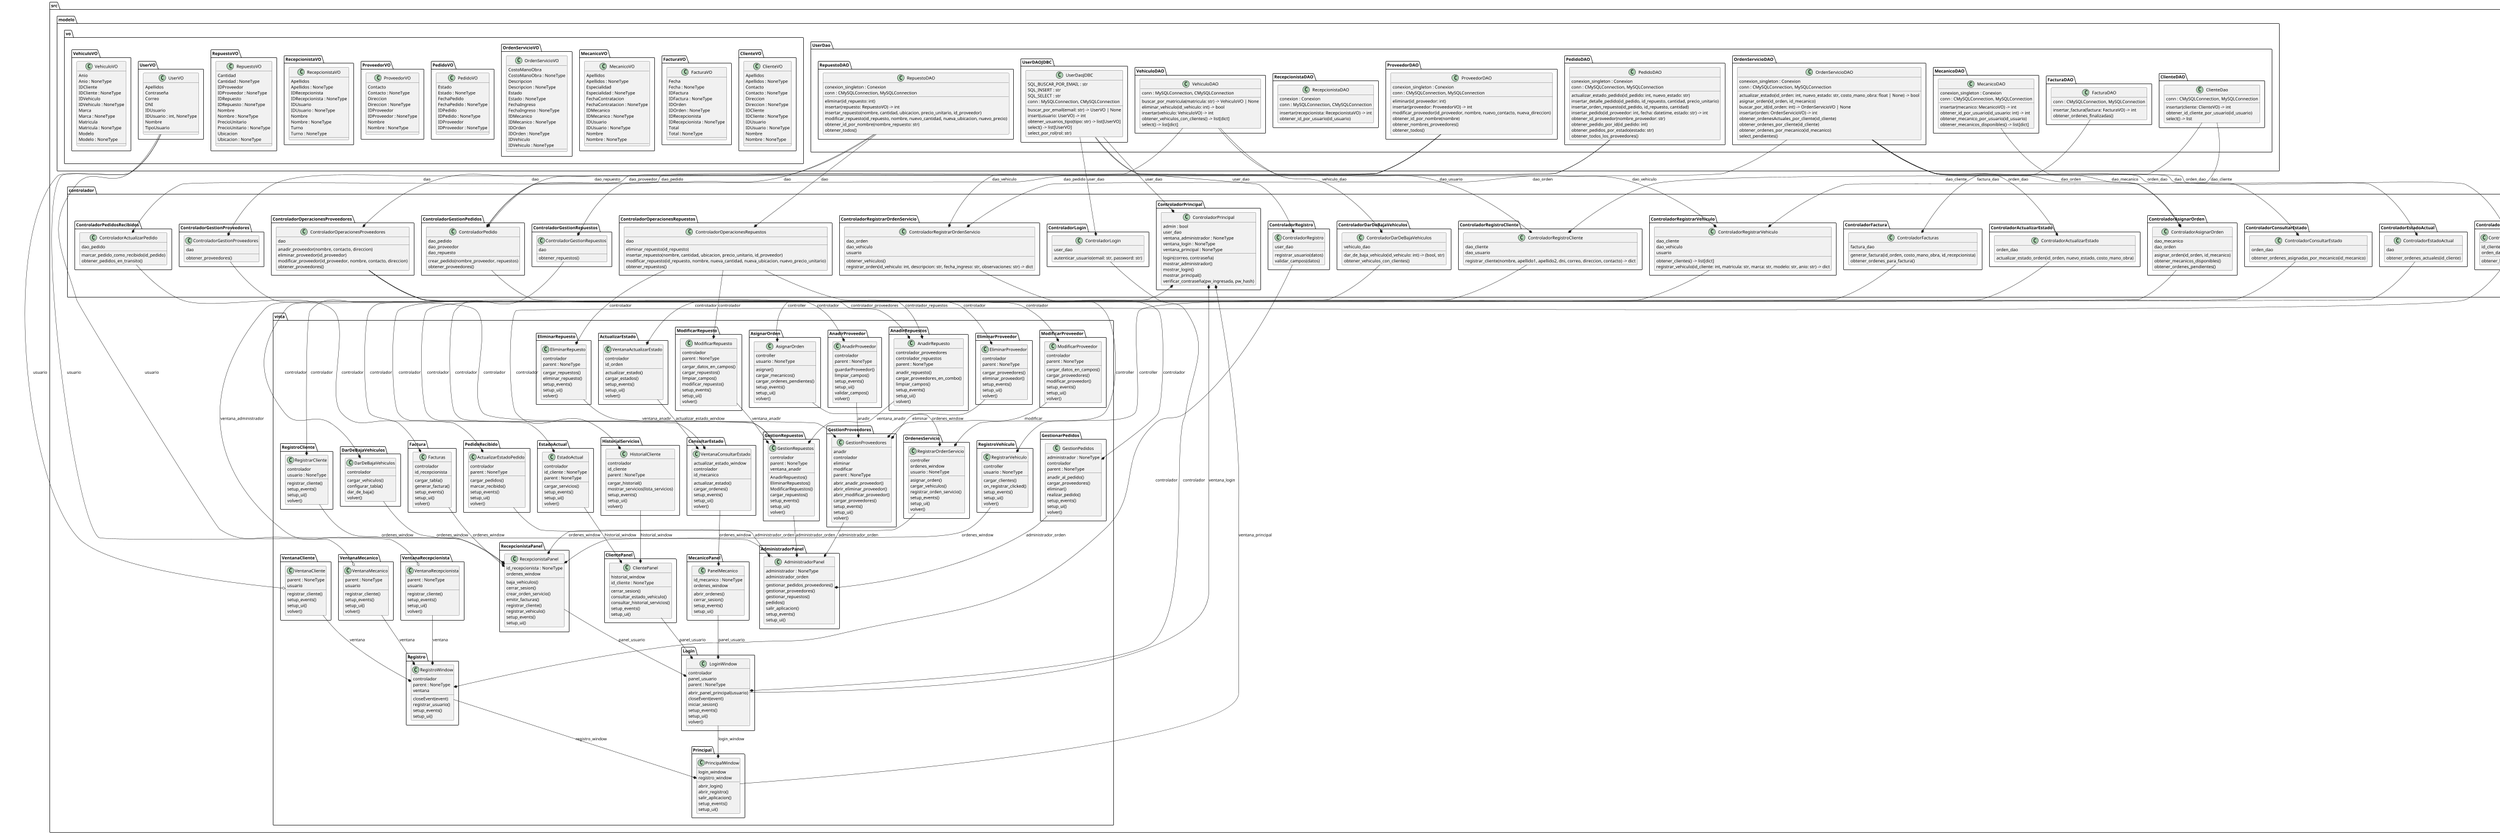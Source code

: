 @startuml classes_Taller-Mecanico
scale 0.5 
skinparam nodesep 10  
skinparam ranksep 20 
class "ActualizarEstadoPedido" as src.vista.PedidoRecibido.ActualizarEstadoPedido {
  controlador
  parent : NoneType
  cargar_pedidos()
  marcar_recibido()
  setup_events()
  setup_ui()
  volver()
}
class "AdministradorPanel" as src.vista.AdministradorPanel.AdministradorPanel {
  administrador : NoneType
  administrador_orden
  gestionar_pedidos_proveedores()
  gestionar_proveedores()
  gestionar_repuestos()
  pedidos()
  salir_aplicacion()
  setup_events()
  setup_ui()
}
class "AnadirProveedor" as src.vista.AnadirProveedor.AnadirProveedor {
  controlador
  parent : NoneType
  guardarProveedor()
  limpiar_campos()
  setup_events()
  setup_ui()
  validar_campos()
  volver()
}
class "AnadirRepuesto" as src.vista.AnadirRepuestos.AnadirRepuesto {
  controlador_proveedores
  controlador_repuestos
  parent : NoneType
  anadir_repuesto()
  cargar_proveedores_en_combo()
  limpiar_campos()
  setup_events()
  setup_ui()
  volver()
}
class "AsignarOrden" as src.vista.AsignarOrden.AsignarOrden {
  controller
  usuario : NoneType
  asignar()
  cargar_mecanicos()
  cargar_ordenes_pendientes()
  setup_events()
  setup_ui()
  volver()
}
class "ClienteDao" as src.modelo.UserDao.ClienteDAO.ClienteDao {
  conn : CMySQLConnection, MySQLConnection
  insertar(cliente: ClienteVO) -> int
  obtener_id_cliente_por_usuario(id_usuario)
  select() -> list
}
class "ClientePanel" as src.vista.ClientePanel.ClientePanel {
  historial_window
  id_cliente : NoneType
  cerrar_sesion()
  consultar_estado_vehiculo()
  consultar_historial_servicios()
  setup_events()
  setup_ui()
}
class "ClienteVO" as src.modelo.vo.ClienteVO.ClienteVO {
  Apellidos
  Apellidos : NoneType
  Contacto
  Contacto : NoneType
  Direccion
  Direccion : NoneType
  IDCliente
  IDCliente : NoneType
  IDUsuario
  IDUsuario : NoneType
  Nombre
  Nombre : NoneType
}
class "ControladorActualizarEstado" as src.controlador.ControladorActualizarEstado.ControladorActualizarEstado {
  orden_dao
  actualizar_estado_orden(id_orden, nuevo_estado, costo_mano_obra)
}
class "ControladorActualizarPedido" as src.controlador.ControladorPedidosRecibidos.ControladorActualizarPedido {
  dao_pedido
  marcar_pedido_como_recibido(id_pedido)
  obtener_pedidos_en_transito()
}
class "ControladorAsignarOrden" as src.controlador.ControladorAsignarOrden.ControladorAsignarOrden {
  dao_mecanico
  dao_orden
  asignar_orden(id_orden, id_mecanico)
  obtener_mecanicos_disponibles()
  obtener_ordenes_pendientes()
}
class "ControladorConsultarEstado" as src.controlador.ControladorConsultarEstado.ControladorConsultarEstado {
  orden_dao
  obtener_ordenes_asignadas_por_mecanico(id_mecanico)
}
class "ControladorDarDeBajaVehiculos" as src.controlador.ControladorDarDeBajaVehiculos.ControladorDarDeBajaVehiculos {
  vehiculo_dao
  dar_de_baja_vehiculo(id_vehiculo: int) -> (bool, str)
  obtener_vehiculos_con_clientes()
}
class "ControladorEstadoActual" as src.controlador.ControladorEstadoActual.ControladorEstadoActual {
  dao
  obtener_ordenes_actuales(id_cliente)
}
class "ControladorFacturas" as src.controlador.ControladorFactura.ControladorFacturas {
  factura_dao
  generar_factura(id_orden, costo_mano_obra, id_recepcionista)
  obtener_ordenes_para_factura()
}
class "ControladorGestionProveedores" as src.controlador.ControladorGestionProveedores.ControladorGestionProveedores {
  dao
  obtener_proveedores()
}
class "ControladorGestionRepuestos" as src.controlador.ControladorGestionRepuestos.ControladorGestionRepuestos {
  dao
  obtener_repuestos()
}
class "ControladorHistorialServicios" as src.controlador.ControladorHistorialServicios.ControladorHistorialServicios {
  id_cliente
  orden_dao
  obtener_historial()
}
class "ControladorLogin" as src.controlador.ControladorLogin.ControladorLogin {
  user_dao
  autenticar_usuario(email: str, password: str)
}
class "ControladorOperacionesProveedores" as src.controlador.ControladorOperacionesProveedores.ControladorOperacionesProveedores {
  dao
  anadir_proveedor(nombre, contacto, direccion)
  eliminar_proveedor(id_proveedor)
  modificar_proveedor(id_proveedor, nombre, contacto, direccion)
  obtener_proveedores()
}
class "ControladorOperacionesRepuestos" as src.controlador.ControladorOperacionesRepuestos.ControladorOperacionesRepuestos {
  dao
  eliminar_repuesto(id_repuesto)
  insertar_repuesto(nombre, cantidad, ubicacion, precio_unitario, id_proveedor)
  modificar_repuesto(id_repuesto, nombre, nueva_cantidad, nueva_ubicacion, nuevo_precio_unitario)
  obtener_repuestos()
}
class "ControladorPedido" as src.controlador.ControladorGestionPedidos.ControladorPedido {
  dao_pedido
  dao_proveedor
  dao_repuesto
  crear_pedido(nombre_proveedor, repuestos)
  obtener_proveedores()
}
class "ControladorPrincipal" as src.controlador.ControladorPrincipal.ControladorPrincipal {
  admin : bool
  user_dao
  ventana_administrador : NoneType
  ventana_login : NoneType
  ventana_principal : NoneType
  login(correo, contraseña)
  mostrar_administrador()
  mostrar_login()
  mostrar_principal()
  verificar_contraseña(pw_ingresada, pw_hash)
}
class "ControladorRegistrarOrdenServicio" as src.controlador.ControladorRegistrarOrdenServicio.ControladorRegistrarOrdenServicio {
  dao_orden
  dao_vehiculo
  usuario
  obtener_vehiculos()
  registrar_orden(id_vehiculo: int, descripcion: str, fecha_ingreso: str, observaciones: str) -> dict
}
class "ControladorRegistrarVehiculo" as src.controlador.ControladorRegistrarVehiculo.ControladorRegistrarVehiculo {
  dao_cliente
  dao_vehiculo
  usuario
  obtener_clientes() -> list[dict]
  registrar_vehiculo(id_cliente: int, matricula: str, marca: str, modelo: str, anio: str) -> dict
}
class "ControladorRegistro" as src.controlador.ControladorRegistro.ControladorRegistro {
  user_dao
  registrar_usuario(datos)
  validar_campos(datos)
}
class "ControladorRegistroCliente" as src.controlador.ControladorRegistroCliente.ControladorRegistroCliente {
  dao_cliente
  dao_usuario
  registrar_cliente(nombre, apellido1, apellido2, dni, correo, direccion, contacto) -> dict
}
class "DarDeBajaVehiculos" as src.vista.DarDeBajaVehiculos.DarDeBajaVehiculos {
  controlador
  cargar_vehiculos()
  configurar_tabla()
  dar_de_baja()
  volver()
}
class "EliminarProveedor" as src.vista.EliminarProveedor.EliminarProveedor {
  controlador
  parent : NoneType
  cargar_proveedores()
  eliminar_proveedor()
  setup_events()
  setup_ui()
  volver()
}
class "EliminarRepuesto" as src.vista.EliminarRepuesto.EliminarRepuesto {
  controlador
  parent : NoneType
  cargar_repuestos()
  eliminar_repuesto()
  setup_events()
  setup_ui()
  volver()
}
class "EstadoActual" as src.vista.EstadoActual.EstadoActual {
  controlador
  id_cliente : NoneType
  parent : NoneType
  cargar_servicios()
  setup_events()
  setup_ui()
  volver()
}
class "FacturaDAO" as src.modelo.UserDao.FacturaDAO.FacturaDAO {
  conn : CMySQLConnection, MySQLConnection
  insertar_factura(factura: FacturaVO) -> int
  obtener_ordenes_finalizadas()
}
class "FacturaVO" as src.modelo.vo.FacturaVO.FacturaVO {
  Fecha
  Fecha : NoneType
  IDFactura
  IDFactura : NoneType
  IDOrden
  IDOrden : NoneType
  IDRecepcionista
  IDRecepcionista : NoneType
  Total
  Total : NoneType
}
class "Facturas" as src.vista.Factura.Facturas {
  controlador
  id_recepcionista
  cargar_tabla()
  generar_factura()
  setup_events()
  setup_ui()
  volver()
}
class "GestionPedidos" as src.vista.GestionarPedidos.GestionPedidos {
  administrador : NoneType
  controlador
  parent : NoneType
  anadir_al_pedido()
  cargar_proveedores()
  eliminar()
  realizar_pedido()
  setup_events()
  setup_ui()
  volver()
}
class "GestionProveedores" as src.vista.GestionProveedores.GestionProveedores {
  anadir
  controlador
  eliminar
  modificar
  parent : NoneType
  abrir_anadir_proveedor()
  abrir_eliminar_proveedor()
  abrir_modificar_proveedor()
  cargar_proveedores()
  setup_events()
  setup_ui()
  volver()
}
class "GestionRepuestos" as src.vista.GestionRepuestos.GestionRepuestos {
  controlador
  parent : NoneType
  ventana_anadir
  AnadirRepuestos()
  EliminarRepuestos()
  ModificarRepuestos()
  cargar_repuestos()
  setup_events()
  setup_ui()
  volver()
}
class "HistorialCliente" as src.vista.HistorialServicios.HistorialCliente {
  controlador
  id_cliente
  parent : NoneType
  cargar_historial()
  mostrar_servicios(lista_servicios)
  setup_events()
  setup_ui()
  volver()
}
class "LoginWindow" as src.vista.Login.LoginWindow {
  controlador
  panel_usuario
  parent : NoneType
  abrir_panel_principal(usuario)
  closeEvent(event)
  iniciar_sesion()
  setup_events()
  setup_ui()
  volver()
}
class "MecanicoDAO" as src.modelo.UserDao.MecanicoDAO.MecanicoDAO {
  conexion_singleton : Conexion
  conn : CMySQLConnection, MySQLConnection
  insertar(mecanico: MecanicoVO) -> int
  obtener_id_por_usuario(id_usuario: int) -> int
  obtener_mecanico_por_usuario(id_usuario)
  obtener_mecanicos_disponibles() -> list[dict]
}
class "MecanicoVO" as src.modelo.vo.MecanicoVO.MecanicoVO {
  Apellidos
  Apellidos : NoneType
  Especialidad
  Especialidad : NoneType
  FechaContratacion
  FechaContratacion : NoneType
  IDMecanico
  IDMecanico : NoneType
  IDUsuario
  IDUsuario : NoneType
  Nombre
  Nombre : NoneType
}
class "ModificarProveedor" as src.vista.ModificarProveedor.ModificarProveedor {
  controlador
  parent : NoneType
  cargar_datos_en_campos()
  cargar_proveedores()
  modificar_proveedor()
  setup_events()
  setup_ui()
  volver()
}
class "ModificarRepuesto" as src.vista.ModificarRepuesto.ModificarRepuesto {
  controlador
  parent : NoneType
  cargar_datos_en_campos()
  cargar_repuestos()
  limpiar_campos()
  modificar_repuesto()
  setup_events()
  setup_ui()
  volver()
}
class "OrdenServicioDAO" as src.modelo.UserDao.OrdenServicioDAO.OrdenServicioDAO {
  conexion_singleton : Conexion
  conn : CMySQLConnection, MySQLConnection
  actualizar_estado(id_orden: int, nuevo_estado: str, costo_mano_obra: float | None) -> bool
  asignar_orden(id_orden, id_mecanico)
  buscar_por_id(id_orden: int) -> OrdenServicioVO | None
  insertar(orden: OrdenServicioVO) -> int
  obtener_ordenesActuales_por_cliente(id_cliente)
  obtener_ordenes_por_cliente(id_cliente)
  obtener_ordenes_por_mecanico(id_mecanico)
  select_pendientes()
}
class "OrdenServicioVO" as src.modelo.vo.OrdenServicioVO.OrdenServicioVO {
  CostoManoObra
  CostoManoObra : NoneType
  Descripcion
  Descripcion : NoneType
  Estado
  Estado : NoneType
  FechaIngreso
  FechaIngreso : NoneType
  IDMecanico
  IDMecanico : NoneType
  IDOrden
  IDOrden : NoneType
  IDVehiculo
  IDVehiculo : NoneType
}
class "PanelMecanico" as src.vista.MecanicoPanel.PanelMecanico {
  id_mecanico : NoneType
  ordenes_window
  abrir_ordenes()
  cerrar_sesion()
  setup_events()
  setup_ui()
}
class "PedidoDAO" as src.modelo.UserDao.PedidoDAO.PedidoDAO {
  conexion_singleton : Conexion
  conn : CMySQLConnection, MySQLConnection
  actualizar_estado_pedido(id_pedido: int, nuevo_estado: str)
  insertar_detalle_pedido(id_pedido, id_repuesto, cantidad, precio_unitario)
  insertar_orden_repuesto(id_pedido, id_repuesto, cantidad)
  insertar_pedido(id_proveedor: int, fecha: datetime, estado: str) -> int
  obtener_id_proveedor(nombre_proveedor: str)
  obtener_pedido_por_id(id_pedido: int)
  obtener_pedidos_por_estado(estado: str)
  obtener_todos_los_proveedores()
}
class "PedidoVO" as src.modelo.vo.PedidoVO.PedidoVO {
  Estado
  Estado : NoneType
  FechaPedido
  FechaPedido : NoneType
  IDPedido
  IDPedido : NoneType
  IDProveedor
  IDProveedor : NoneType
}
class "PrincipalWindow" as src.vista.Principal.PrincipalWindow {
  login_window
  registro_window
  abrir_login()
  abrir_registro()
  salir_aplicacion()
  setup_events()
  setup_ui()
}
class "ProveedorDAO" as src.modelo.UserDao.ProveedorDAO.ProveedorDAO {
  conexion_singleton : Conexion
  conn : CMySQLConnection, MySQLConnection
  eliminar(id_proveedor: int)
  insertar(proveedor: ProveedorVO) -> int
  modificar_proveedor(id_proveedor, nombre, nuevo_contacto, nueva_direccion)
  obtener_id_por_nombre(nombre)
  obtener_nombres_proveedores()
  obtener_todos()
}
class "ProveedorVO" as src.modelo.vo.ProveedorVO.ProveedorVO {
  Contacto
  Contacto : NoneType
  Direccion
  Direccion : NoneType
  IDProveedor
  IDProveedor : NoneType
  Nombre
  Nombre : NoneType
}
class "RecepcionistaDAO" as src.modelo.UserDao.RecepcionistaDAO.RecepcionistaDAO {
  conexion : Conexion
  conn : MySQLConnection, CMySQLConnection
  insertar(recepcionista: RecepcionistaVO) -> int
  obtener_id_por_usuario(id_usuario)
}
class "RecepcionistaPanel" as src.vista.RecepcionistaPanel.RecepcionistaPanel {
  id_recepcionista : NoneType
  ordenes_window
  baja_vehiculos()
  cerrar_sesion()
  crear_orden_servicio()
  emitir_facturas()
  registrar_cliente()
  registrar_vehiculo()
  setup_events()
  setup_ui()
}
class "RecepcionistaVO" as src.modelo.vo.RecepcionistaVO.RecepcionistaVO {
  Apellidos
  Apellidos : NoneType
  IDRecepcionista
  IDRecepcionista : NoneType
  IDUsuario
  IDUsuario : NoneType
  Nombre
  Nombre : NoneType
  Turno
  Turno : NoneType
}
class "RegistrarCliente" as src.vista.RegistroCliente.RegistrarCliente {
  controlador
  usuario : NoneType
  registrar_cliente()
  setup_events()
  setup_ui()
  volver()
}
class "RegistrarOrdenServicio" as src.vista.OrdenesServicio.RegistrarOrdenServicio {
  controller
  ordenes_window
  usuario : NoneType
  asignar_orden()
  cargar_vehiculos()
  registrar_orden_servicio()
  setup_events()
  setup_ui()
  volver()
}
class "RegistrarVehiculo" as src.vista.RegistroVehículo.RegistrarVehiculo {
  controller
  usuario : NoneType
  cargar_clientes()
  on_registrar_clicked()
  setup_events()
  setup_ui()
  volver()
}
class "RegistroWindow" as src.vista.Registro.RegistroWindow {
  controlador
  parent : NoneType
  ventana
  closeEvent(event)
  registrar_usuario()
  setup_events()
  setup_ui()
}
class "RepuestoDAO" as src.modelo.UserDao.RepuestoDAO.RepuestoDAO {
  conexion_singleton : Conexion
  conn : CMySQLConnection, MySQLConnection
  eliminar(id_repuesto: int)
  insertar(repuesto: RepuestoVO) -> int
  insertar_repuesto(nombre, cantidad, ubicacion, precio_unitario, id_proveedor)
  modificar_repuesto(id_repuesto, nombre, nuevo_cantidad, nueva_ubicacion, nuevo_precio)
  obtener_id_por_nombre(nombre_repuesto: str)
  obtener_todos()
}
class "RepuestoVO" as src.modelo.vo.RepuestoVO.RepuestoVO {
  Cantidad
  Cantidad : NoneType
  IDProveedor
  IDProveedor : NoneType
  IDRepuesto
  IDRepuesto : NoneType
  Nombre
  Nombre : NoneType
  PrecioUnitario
  PrecioUnitario : NoneType
  Ubicacion
  Ubicacion : NoneType
}
class "UserDaoJDBC" as src.modelo.UserDao.UserDAOJDBC.UserDaoJDBC {
  SQL_BUSCAR_POR_EMAIL : str
  SQL_INSERT : str
  SQL_SELECT : str
  conn : MySQLConnection, CMySQLConnection
  buscar_por_email(email: str) -> UserVO | None
  insert(usuario: UserVO) -> int
  obtener_usuarios_tipo(tipo: str) -> list[UserVO]
  select() -> list[UserVO]
  select_por_rol(rol: str)
}
class "UserVO" as src.modelo.vo.UserVO.UserVO {
  Apellidos
  Contraseña
  Correo
  DNI
  IDUsuario
  IDUsuario : int, NoneType
  Nombre
  TipoUsuario
}
class "VehiculoDAO" as src.modelo.UserDao.VehiculoDAO.VehiculoDAO {
  conn : MySQLConnection, CMySQLConnection
  buscar_por_matricula(matricula: str) -> VehiculoVO | None
  eliminar_vehiculo(id_vehiculo: int) -> bool
  insertar(vehiculo: VehiculoVO) -> int
  obtener_vehiculos_con_clientes() -> list[dict]
  select() -> list[dict]
}
class "VehiculoVO" as src.modelo.vo.VehiculoVO.VehiculoVO {
  Anio
  Anio : NoneType
  IDCliente
  IDCliente : NoneType
  IDVehiculo
  IDVehiculo : NoneType
  Marca
  Marca : NoneType
  Matricula
  Matricula : NoneType
  Modelo
  Modelo : NoneType
}
class "VentanaActualizarEstado" as src.vista.ActualizarEstado.VentanaActualizarEstado {
  controlador
  id_orden
  actualizar_estado()
  cargar_estados()
  setup_events()
  setup_ui()
  volver()
}
class "VentanaCliente" as src.vista.VentanaCliente.VentanaCliente {
  parent : NoneType
  usuario
  registrar_cliente()
  setup_events()
  setup_ui()
  volver()
}
class "VentanaConsultarEstado" as src.vista.ConsultarEstado.VentanaConsultarEstado {
  actualizar_estado_window
  controlador
  id_mecanico
  actualizar_estado()
  cargar_ordenes()
  setup_events()
  setup_ui()
  volver()
}
class "VentanaMecanico" as src.vista.VentanaMecanico.VentanaMecanico {
  parent : NoneType
  usuario
  registrar_cliente()
  setup_events()
  setup_ui()
  volver()
}
class "VentanaRecepcionista" as src.vista.VentanaRecepcionista.VentanaRecepcionista {
  parent : NoneType
  usuario
  registrar_cliente()
  setup_events()
  setup_ui()
  volver()
}
src.controlador.ControladorActualizarEstado.ControladorActualizarEstado --* src.vista.ActualizarEstado.VentanaActualizarEstado : controlador
src.controlador.ControladorAsignarOrden.ControladorAsignarOrden --* src.vista.AsignarOrden.AsignarOrden : controller
src.controlador.ControladorConsultarEstado.ControladorConsultarEstado --* src.vista.ConsultarEstado.VentanaConsultarEstado : controlador
src.controlador.ControladorDarDeBajaVehiculos.ControladorDarDeBajaVehiculos --* src.vista.DarDeBajaVehiculos.DarDeBajaVehiculos : controlador
src.controlador.ControladorEstadoActual.ControladorEstadoActual --* src.vista.EstadoActual.EstadoActual : controlador
src.controlador.ControladorFactura.ControladorFacturas --* src.vista.Factura.Facturas : controlador
src.controlador.ControladorGestionPedidos.ControladorPedido --* src.vista.GestionarPedidos.GestionPedidos : controlador
src.controlador.ControladorGestionProveedores.ControladorGestionProveedores --* src.vista.GestionProveedores.GestionProveedores : controlador
src.controlador.ControladorGestionRepuestos.ControladorGestionRepuestos --* src.vista.GestionRepuestos.GestionRepuestos : controlador
src.controlador.ControladorHistorialServicios.ControladorHistorialServicios --* src.vista.HistorialServicios.HistorialCliente : controlador
src.controlador.ControladorLogin.ControladorLogin --* src.vista.Login.LoginWindow : controlador
src.controlador.ControladorOperacionesProveedores.ControladorOperacionesProveedores --* src.vista.AnadirProveedor.AnadirProveedor : controlador
src.controlador.ControladorOperacionesProveedores.ControladorOperacionesProveedores --* src.vista.AnadirRepuestos.AnadirRepuesto : controlador_proveedores
src.controlador.ControladorOperacionesProveedores.ControladorOperacionesProveedores --* src.vista.EliminarProveedor.EliminarProveedor : controlador
src.controlador.ControladorOperacionesProveedores.ControladorOperacionesProveedores --* src.vista.ModificarProveedor.ModificarProveedor : controlador
src.controlador.ControladorOperacionesRepuestos.ControladorOperacionesRepuestos --* src.vista.AnadirRepuestos.AnadirRepuesto : controlador_repuestos
src.controlador.ControladorOperacionesRepuestos.ControladorOperacionesRepuestos --* src.vista.EliminarRepuesto.EliminarRepuesto : controlador
src.controlador.ControladorOperacionesRepuestos.ControladorOperacionesRepuestos --* src.vista.ModificarRepuesto.ModificarRepuesto : controlador
src.controlador.ControladorPedidosRecibidos.ControladorActualizarPedido --* src.vista.PedidoRecibido.ActualizarEstadoPedido : controlador
src.controlador.ControladorRegistrarOrdenServicio.ControladorRegistrarOrdenServicio --* src.vista.OrdenesServicio.RegistrarOrdenServicio : controller
src.controlador.ControladorRegistrarVehiculo.ControladorRegistrarVehiculo --* src.vista.RegistroVehículo.RegistrarVehiculo : controller
src.controlador.ControladorRegistro.ControladorRegistro --* src.vista.Registro.RegistroWindow : controlador
src.controlador.ControladorRegistroCliente.ControladorRegistroCliente --* src.vista.RegistroCliente.RegistrarCliente : controlador
src.modelo.UserDao.ClienteDAO.ClienteDao --* src.controlador.ControladorRegistrarVehiculo.ControladorRegistrarVehiculo : dao_cliente
src.modelo.UserDao.ClienteDAO.ClienteDao --* src.controlador.ControladorRegistroCliente.ControladorRegistroCliente : dao_cliente
src.modelo.UserDao.FacturaDAO.FacturaDAO --* src.controlador.ControladorFactura.ControladorFacturas : factura_dao
src.modelo.UserDao.MecanicoDAO.MecanicoDAO --* src.controlador.ControladorAsignarOrden.ControladorAsignarOrden : dao_mecanico
src.modelo.UserDao.OrdenServicioDAO.OrdenServicioDAO --* src.controlador.ControladorActualizarEstado.ControladorActualizarEstado : orden_dao
src.modelo.UserDao.OrdenServicioDAO.OrdenServicioDAO --* src.controlador.ControladorAsignarOrden.ControladorAsignarOrden : dao_orden
src.modelo.UserDao.OrdenServicioDAO.OrdenServicioDAO --* src.controlador.ControladorConsultarEstado.ControladorConsultarEstado : orden_dao
src.modelo.UserDao.OrdenServicioDAO.OrdenServicioDAO --* src.controlador.ControladorEstadoActual.ControladorEstadoActual : dao
src.modelo.UserDao.OrdenServicioDAO.OrdenServicioDAO --* src.controlador.ControladorHistorialServicios.ControladorHistorialServicios : orden_dao
src.modelo.UserDao.OrdenServicioDAO.OrdenServicioDAO --* src.controlador.ControladorRegistrarOrdenServicio.ControladorRegistrarOrdenServicio : dao_orden
src.modelo.UserDao.PedidoDAO.PedidoDAO --* src.controlador.ControladorGestionPedidos.ControladorPedido : dao_pedido
src.modelo.UserDao.PedidoDAO.PedidoDAO --* src.controlador.ControladorPedidosRecibidos.ControladorActualizarPedido : dao_pedido
src.modelo.UserDao.ProveedorDAO.ProveedorDAO --* src.controlador.ControladorGestionPedidos.ControladorPedido : dao_proveedor
src.modelo.UserDao.ProveedorDAO.ProveedorDAO --* src.controlador.ControladorGestionProveedores.ControladorGestionProveedores : dao
src.modelo.UserDao.ProveedorDAO.ProveedorDAO --* src.controlador.ControladorOperacionesProveedores.ControladorOperacionesProveedores : dao
src.modelo.UserDao.RepuestoDAO.RepuestoDAO --* src.controlador.ControladorGestionPedidos.ControladorPedido : dao_repuesto
src.modelo.UserDao.RepuestoDAO.RepuestoDAO --* src.controlador.ControladorGestionRepuestos.ControladorGestionRepuestos : dao
src.modelo.UserDao.RepuestoDAO.RepuestoDAO --* src.controlador.ControladorOperacionesRepuestos.ControladorOperacionesRepuestos : dao
src.modelo.UserDao.UserDAOJDBC.UserDaoJDBC --* src.controlador.ControladorLogin.ControladorLogin : user_dao
src.modelo.UserDao.UserDAOJDBC.UserDaoJDBC --* src.controlador.ControladorPrincipal.ControladorPrincipal : user_dao
src.modelo.UserDao.UserDAOJDBC.UserDaoJDBC --* src.controlador.ControladorRegistro.ControladorRegistro : user_dao
src.modelo.UserDao.UserDAOJDBC.UserDaoJDBC --* src.controlador.ControladorRegistroCliente.ControladorRegistroCliente : dao_usuario
src.modelo.UserDao.VehiculoDAO.VehiculoDAO --* src.controlador.ControladorDarDeBajaVehiculos.ControladorDarDeBajaVehiculos : vehiculo_dao
src.modelo.UserDao.VehiculoDAO.VehiculoDAO --* src.controlador.ControladorRegistrarOrdenServicio.ControladorRegistrarOrdenServicio : dao_vehiculo
src.modelo.UserDao.VehiculoDAO.VehiculoDAO --* src.controlador.ControladorRegistrarVehiculo.ControladorRegistrarVehiculo : dao_vehiculo
src.vista.ActualizarEstado.VentanaActualizarEstado --* src.vista.ConsultarEstado.VentanaConsultarEstado : actualizar_estado_window
src.vista.AdministradorPanel.AdministradorPanel --* src.controlador.ControladorPrincipal.ControladorPrincipal : ventana_administrador
src.vista.AnadirProveedor.AnadirProveedor --* src.vista.GestionProveedores.GestionProveedores : anadir
src.vista.AnadirRepuestos.AnadirRepuesto --* src.vista.GestionRepuestos.GestionRepuestos : ventana_anadir
src.vista.AsignarOrden.AsignarOrden --* src.vista.OrdenesServicio.RegistrarOrdenServicio : ordenes_window
src.vista.ClientePanel.ClientePanel --* src.vista.Login.LoginWindow : panel_usuario
src.vista.ConsultarEstado.VentanaConsultarEstado --* src.vista.MecanicoPanel.PanelMecanico : ordenes_window
src.vista.DarDeBajaVehiculos.DarDeBajaVehiculos --* src.vista.RecepcionistaPanel.RecepcionistaPanel : ordenes_window
src.vista.EliminarProveedor.EliminarProveedor --* src.vista.GestionProveedores.GestionProveedores : eliminar
src.vista.EliminarRepuesto.EliminarRepuesto --* src.vista.GestionRepuestos.GestionRepuestos : ventana_anadir
src.vista.EstadoActual.EstadoActual --* src.vista.ClientePanel.ClientePanel : historial_window
src.vista.Factura.Facturas --* src.vista.RecepcionistaPanel.RecepcionistaPanel : ordenes_window
src.vista.GestionProveedores.GestionProveedores --* src.vista.AdministradorPanel.AdministradorPanel : administrador_orden
src.vista.GestionRepuestos.GestionRepuestos --* src.vista.AdministradorPanel.AdministradorPanel : administrador_orden
src.vista.GestionarPedidos.GestionPedidos --* src.vista.AdministradorPanel.AdministradorPanel : administrador_orden
src.vista.HistorialServicios.HistorialCliente --* src.vista.ClientePanel.ClientePanel : historial_window
src.vista.Login.LoginWindow --* src.controlador.ControladorPrincipal.ControladorPrincipal : ventana_login
src.vista.Login.LoginWindow --* src.vista.Principal.PrincipalWindow : login_window
src.vista.MecanicoPanel.PanelMecanico --* src.vista.Login.LoginWindow : panel_usuario
src.vista.ModificarProveedor.ModificarProveedor --* src.vista.GestionProveedores.GestionProveedores : modificar
src.vista.ModificarRepuesto.ModificarRepuesto --* src.vista.GestionRepuestos.GestionRepuestos : ventana_anadir
src.vista.OrdenesServicio.RegistrarOrdenServicio --* src.vista.RecepcionistaPanel.RecepcionistaPanel : ordenes_window
src.vista.PedidoRecibido.ActualizarEstadoPedido --* src.vista.AdministradorPanel.AdministradorPanel : administrador_orden
src.vista.Principal.PrincipalWindow --* src.controlador.ControladorPrincipal.ControladorPrincipal : ventana_principal
src.vista.RecepcionistaPanel.RecepcionistaPanel --* src.vista.Login.LoginWindow : panel_usuario
src.vista.Registro.RegistroWindow --* src.vista.Principal.PrincipalWindow : registro_window
src.vista.RegistroCliente.RegistrarCliente --* src.vista.RecepcionistaPanel.RecepcionistaPanel : ordenes_window
src.vista.RegistroVehículo.RegistrarVehiculo --* src.vista.RecepcionistaPanel.RecepcionistaPanel : ordenes_window
src.vista.VentanaCliente.VentanaCliente --* src.vista.Registro.RegistroWindow : ventana
src.vista.VentanaMecanico.VentanaMecanico --* src.vista.Registro.RegistroWindow : ventana
src.vista.VentanaRecepcionista.VentanaRecepcionista --* src.vista.Registro.RegistroWindow : ventana
src.modelo.vo.UserVO.UserVO --o src.vista.VentanaCliente.VentanaCliente : usuario
src.modelo.vo.UserVO.UserVO --o src.vista.VentanaMecanico.VentanaMecanico : usuario
src.modelo.vo.UserVO.UserVO --o src.vista.VentanaRecepcionista.VentanaRecepcionista : usuario
@enduml
